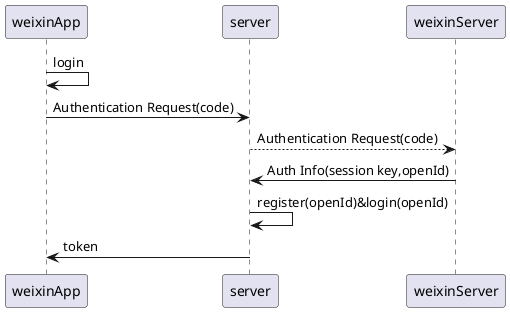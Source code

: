 @startuml
weixinApp-> weixinApp:login
weixinApp-> server: Authentication Request(code)
server --> weixinServer: Authentication Request(code)

weixinServer-> server: Auth Info(session key,openId)
server->server:register(openId)&login(openId)
server-> weixinApp: token
@enduml